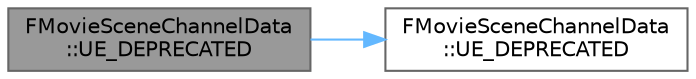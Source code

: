 digraph "FMovieSceneChannelData::UE_DEPRECATED"
{
 // INTERACTIVE_SVG=YES
 // LATEX_PDF_SIZE
  bgcolor="transparent";
  edge [fontname=Helvetica,fontsize=10,labelfontname=Helvetica,labelfontsize=10];
  node [fontname=Helvetica,fontsize=10,shape=box,height=0.2,width=0.4];
  rankdir="LR";
  Node1 [id="Node000001",label="FMovieSceneChannelData\l::UE_DEPRECATED",height=0.2,width=0.4,color="gray40", fillcolor="grey60", style="filled", fontcolor="black",tooltip=" "];
  Node1 -> Node2 [id="edge1_Node000001_Node000002",color="steelblue1",style="solid",tooltip=" "];
  Node2 [id="Node000002",label="FMovieSceneChannelData\l::UE_DEPRECATED",height=0.2,width=0.4,color="grey40", fillcolor="white", style="filled",URL="$dd/d50/structFMovieSceneChannelData.html#a8020de8cb797eb5ebdecf26d5a2da7a1",tooltip="Convert the frame resolution of a movie scene channel by moving the key times to the equivalent frame..."];
}

